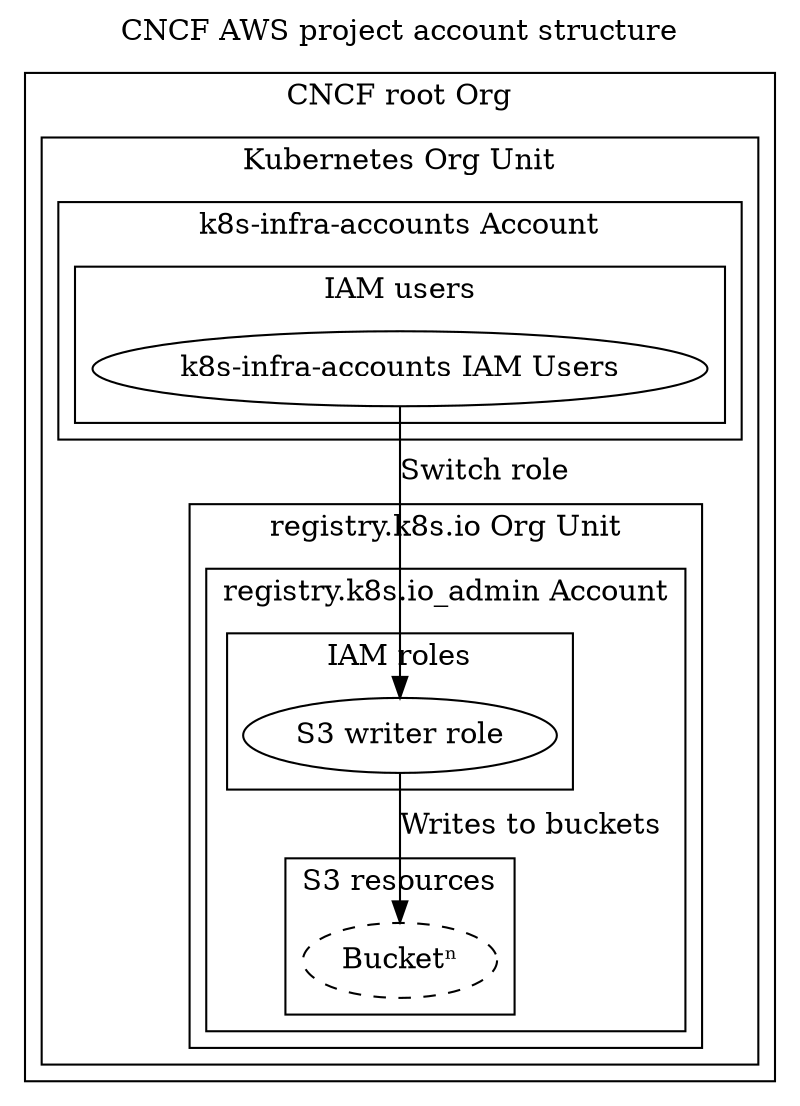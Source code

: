 // Build the diagraph :noexport:

digraph AccountStructure {
    label="CNCF AWS project account structure"
    labelloc="t"
    graph[compound=true]

    subgraph cluster0 {
        label="CNCF root Org"

        subgraph cluster0_0 {
            label="Kubernetes Org Unit"

            subgraph cluster0_0_0 {
                label="registry.k8s.io Org Unit"

                subgraph cluster0_0_0_0 {
                    label="registry.k8s.io_admin Account"

                    subgraph cluster0_0_0_0_0 {
                        label="S3 resources"

                        Buckets [label="Bucketⁿ" style=dashed]
                    }

                    subgraph cluster0_0_0_0_1 {
                        label="IAM roles"

                        s3writer [label="S3 writer role"]
                    }
                }
            }
            subgraph cluster0_0_1 {
                label="k8s-infra-accounts Account"

                subgraph cluster0_0_1_0 {
                    label="IAM users"

                    k8s_infra_accounts_IAMUsers [label="k8s-infra-accounts IAM Users"]
                }
            }
        }
    }

    k8s_infra_accounts_IAMUsers -> s3writer [label="Switch role"]
    s3writer -> Buckets [label="Writes to buckets"]
}
